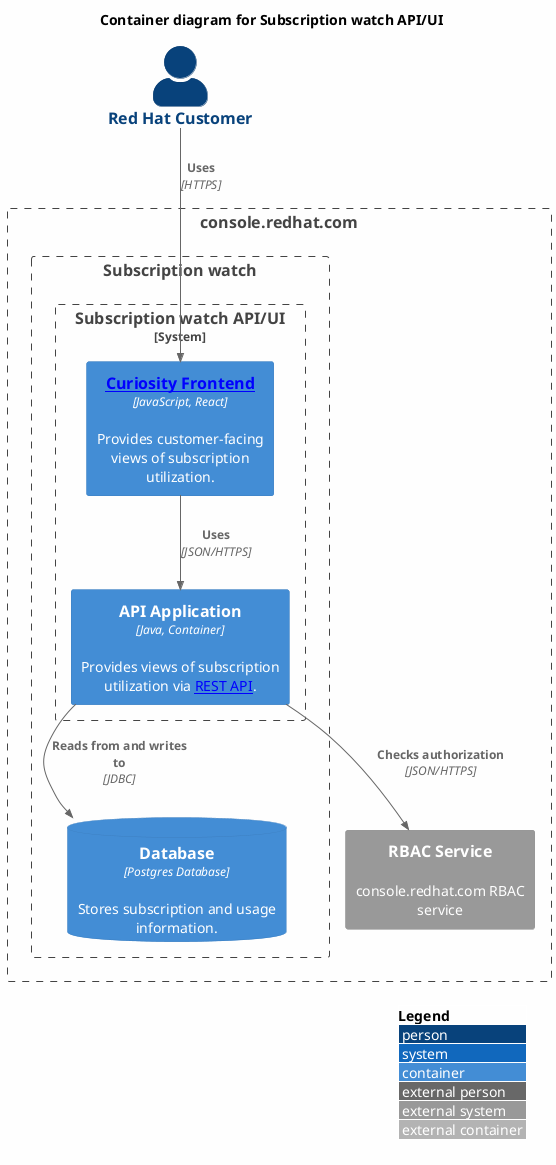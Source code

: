 @startuml
!include <C4/C4_Container>

' see https://forum.plantuml.net/8356/white-backgrounds-are-rendered-transparent-in-svg
skinparam backgroundColor #FEFEFE

LAYOUT_WITH_LEGEND()
SHOW_PERSON_PORTRAIT()

title Container diagram for Subscription watch API/UI

Person(customer, "Red Hat Customer")

Boundary(crc, console.redhat.com) {
  Boundary(swatch, "Subscription watch") {
    System_Boundary(ui, "Subscription watch API/UI") {
      Container(api, "API Application", "Java, Container", "Provides views of subscription utilization via [[https://github.com/RedHatInsights/rhsm-subscriptions/blob/main/api/rhsm-subscriptions-api-spec.yaml REST API]].")
      Container(curiosity, "[[https://github.com/RedHatInsights/curiosity-frontend Curiosity Frontend]]", "JavaScript, React", "Provides customer-facing views of subscription utilization.")
    }
    ContainerDb(db, "Database", "Postgres Database", "Stores subscription and usage information.")
  }
  System_Ext(rbac, "RBAC Service", "console.redhat.com RBAC service")
}

' frontend dataflow
Rel(customer, curiosity, "Uses", "HTTPS")
Rel(curiosity, api, "Uses", "JSON/HTTPS")
Rel(api, rbac, "Checks authorization", "JSON/HTTPS")
Rel(api, db, "Reads from and writes to", "JDBC")
@enduml
